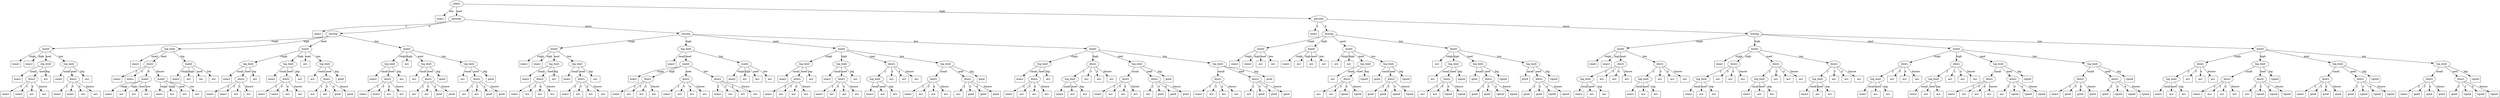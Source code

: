 digraph tree {1[label="safety"];
1->2[label="low"];
2[label="unacc", shape="box"];
1->3[label="med"];
3[label="persons"];
3->4[label="2"];
4[label="unacc", shape="box"];
3->5[label="4"];
5[label="buying"];
5->6[label="vhigh"];
6[label="maint"];
6->7[label="vhigh"];
7[label="unacc", shape="box"];
6->8[label="high"];
8[label="unacc", shape="box"];
6->9[label="med"];
9[label="lug_boot"];
9->10[label="small"];
10[label="unacc", shape="box"];
9->11[label="med"];
11[label="doors"];
11->12[label="2"];
12[label="unacc", shape="box"];
11->13[label="3"];
13[label="unacc", shape="box"];
11->14[label="4"];
14[label="acc", shape="box"];
11->15[label="5more"];
15[label="acc", shape="box"];
9->16[label="big"];
16[label="acc", shape="box"];
6->17[label="low"];
17[label="lug_boot"];
17->18[label="small"];
18[label="unacc", shape="box"];
17->19[label="med"];
19[label="doors"];
19->20[label="2"];
20[label="unacc", shape="box"];
19->21[label="3"];
21[label="unacc", shape="box"];
19->22[label="4"];
22[label="acc", shape="box"];
19->23[label="5more"];
23[label="acc", shape="box"];
17->24[label="big"];
24[label="acc", shape="box"];
5->25[label="high"];
25[label="lug_boot"];
25->26[label="small"];
26[label="unacc", shape="box"];
25->27[label="med"];
27[label="doors"];
27->28[label="2"];
28[label="unacc", shape="box"];
27->29[label="3"];
29[label="unacc", shape="box"];
27->30[label="4"];
30[label="maint"];
30->31[label="vhigh"];
31[label="unacc", shape="box"];
30->32[label="high"];
32[label="acc", shape="box"];
30->33[label="med"];
33[label="acc", shape="box"];
30->34[label="low"];
34[label="acc", shape="box"];
27->35[label="5more"];
35[label="maint"];
35->36[label="vhigh"];
36[label="unacc", shape="box"];
35->37[label="high"];
37[label="acc", shape="box"];
35->38[label="med"];
38[label="acc", shape="box"];
35->39[label="low"];
39[label="acc", shape="box"];
25->40[label="big"];
40[label="maint"];
40->41[label="vhigh"];
41[label="unacc", shape="box"];
40->42[label="high"];
42[label="acc", shape="box"];
40->43[label="med"];
43[label="acc", shape="box"];
40->44[label="low"];
44[label="acc", shape="box"];
5->45[label="med"];
45[label="maint"];
45->46[label="vhigh"];
46[label="lug_boot"];
46->47[label="small"];
47[label="unacc", shape="box"];
46->48[label="med"];
48[label="doors"];
48->49[label="2"];
49[label="unacc", shape="box"];
48->50[label="3"];
50[label="unacc", shape="box"];
48->51[label="4"];
51[label="acc", shape="box"];
48->52[label="5more"];
52[label="acc", shape="box"];
46->53[label="big"];
53[label="acc", shape="box"];
45->54[label="high"];
54[label="lug_boot"];
54->55[label="small"];
55[label="unacc", shape="box"];
54->56[label="med"];
56[label="doors"];
56->57[label="2"];
57[label="unacc", shape="box"];
56->58[label="3"];
58[label="unacc", shape="box"];
56->59[label="4"];
59[label="acc", shape="box"];
56->60[label="5more"];
60[label="acc", shape="box"];
54->61[label="big"];
61[label="acc", shape="box"];
45->62[label="med"];
62[label="acc", shape="box"];
45->63[label="low"];
63[label="lug_boot"];
63->64[label="small"];
64[label="acc", shape="box"];
63->65[label="med"];
65[label="doors"];
65->66[label="2"];
66[label="acc", shape="box"];
65->67[label="3"];
67[label="acc", shape="box"];
65->68[label="4"];
68[label="good", shape="box"];
65->69[label="5more"];
69[label="good", shape="box"];
63->70[label="big"];
70[label="good", shape="box"];
5->71[label="low"];
71[label="maint"];
71->72[label="vhigh"];
72[label="lug_boot"];
72->73[label="small"];
73[label="unacc", shape="box"];
72->74[label="med"];
74[label="doors"];
74->75[label="2"];
75[label="unacc", shape="box"];
74->76[label="3"];
76[label="unacc", shape="box"];
74->77[label="4"];
77[label="acc", shape="box"];
74->78[label="5more"];
78[label="acc", shape="box"];
72->79[label="big"];
79[label="acc", shape="box"];
71->80[label="high"];
80[label="acc", shape="box"];
71->81[label="med"];
81[label="lug_boot"];
81->82[label="small"];
82[label="acc", shape="box"];
81->83[label="med"];
83[label="doors"];
83->84[label="2"];
84[label="acc", shape="box"];
83->85[label="3"];
85[label="acc", shape="box"];
83->86[label="4"];
86[label="good", shape="box"];
83->87[label="5more"];
87[label="good", shape="box"];
81->88[label="big"];
88[label="good", shape="box"];
71->89[label="low"];
89[label="lug_boot"];
89->90[label="small"];
90[label="acc", shape="box"];
89->91[label="med"];
91[label="doors"];
91->92[label="2"];
92[label="acc", shape="box"];
91->93[label="3"];
93[label="acc", shape="box"];
91->94[label="4"];
94[label="good", shape="box"];
91->95[label="5more"];
95[label="good", shape="box"];
89->96[label="big"];
96[label="good", shape="box"];
3->97[label="more"];
97[label="buying"];
97->98[label="vhigh"];
98[label="maint"];
98->99[label="vhigh"];
99[label="unacc", shape="box"];
98->100[label="high"];
100[label="unacc", shape="box"];
98->101[label="med"];
101[label="lug_boot"];
101->102[label="small"];
102[label="unacc", shape="box"];
101->103[label="med"];
103[label="doors"];
103->104[label="2"];
104[label="unacc", shape="box"];
103->105[label="3"];
105[label="acc", shape="box"];
103->106[label="4"];
106[label="acc", shape="box"];
103->107[label="5more"];
107[label="acc", shape="box"];
101->108[label="big"];
108[label="acc", shape="box"];
98->109[label="low"];
109[label="lug_boot"];
109->110[label="small"];
110[label="unacc", shape="box"];
109->111[label="med"];
111[label="doors"];
111->112[label="2"];
112[label="unacc", shape="box"];
111->113[label="3"];
113[label="acc", shape="box"];
111->114[label="4"];
114[label="acc", shape="box"];
111->115[label="5more"];
115[label="acc", shape="box"];
109->116[label="big"];
116[label="acc", shape="box"];
97->117[label="high"];
117[label="lug_boot"];
117->118[label="small"];
118[label="unacc", shape="box"];
117->119[label="med"];
119[label="maint"];
119->120[label="vhigh"];
120[label="unacc", shape="box"];
119->121[label="high"];
121[label="doors"];
121->122[label="2"];
122[label="unacc", shape="box"];
121->123[label="3"];
123[label="acc", shape="box"];
121->124[label="4"];
124[label="acc", shape="box"];
121->125[label="5more"];
125[label="acc", shape="box"];
119->126[label="med"];
126[label="doors"];
126->127[label="2"];
127[label="unacc", shape="box"];
126->128[label="3"];
128[label="acc", shape="box"];
126->129[label="4"];
129[label="acc", shape="box"];
126->130[label="5more"];
130[label="acc", shape="box"];
119->131[label="low"];
131[label="doors"];
131->132[label="2"];
132[label="unacc", shape="box"];
131->133[label="3"];
133[label="acc", shape="box"];
131->134[label="4"];
134[label="acc", shape="box"];
131->135[label="5more"];
135[label="acc", shape="box"];
117->136[label="big"];
136[label="maint"];
136->137[label="vhigh"];
137[label="unacc", shape="box"];
136->138[label="high"];
138[label="acc", shape="box"];
136->139[label="med"];
139[label="acc", shape="box"];
136->140[label="low"];
140[label="acc", shape="box"];
97->141[label="med"];
141[label="maint"];
141->142[label="vhigh"];
142[label="lug_boot"];
142->143[label="small"];
143[label="unacc", shape="box"];
142->144[label="med"];
144[label="doors"];
144->145[label="2"];
145[label="unacc", shape="box"];
144->146[label="3"];
146[label="acc", shape="box"];
144->147[label="4"];
147[label="acc", shape="box"];
144->148[label="5more"];
148[label="acc", shape="box"];
142->149[label="big"];
149[label="acc", shape="box"];
141->150[label="high"];
150[label="lug_boot"];
150->151[label="small"];
151[label="unacc", shape="box"];
150->152[label="med"];
152[label="doors"];
152->153[label="2"];
153[label="unacc", shape="box"];
152->154[label="3"];
154[label="acc", shape="box"];
152->155[label="4"];
155[label="acc", shape="box"];
152->156[label="5more"];
156[label="acc", shape="box"];
150->157[label="big"];
157[label="acc", shape="box"];
141->158[label="med"];
158[label="doors"];
158->159[label="2"];
159[label="lug_boot"];
159->160[label="small"];
160[label="unacc", shape="box"];
159->161[label="med"];
161[label="acc", shape="box"];
159->162[label="big"];
162[label="acc", shape="box"];
158->163[label="3"];
163[label="acc", shape="box"];
158->164[label="4"];
164[label="acc", shape="box"];
158->165[label="5more"];
165[label="acc", shape="box"];
141->166[label="low"];
166[label="lug_boot"];
166->167[label="small"];
167[label="doors"];
167->168[label="2"];
168[label="unacc", shape="box"];
167->169[label="3"];
169[label="acc", shape="box"];
167->170[label="4"];
170[label="acc", shape="box"];
167->171[label="5more"];
171[label="acc", shape="box"];
166->172[label="med"];
172[label="doors"];
172->173[label="2"];
173[label="acc", shape="box"];
172->174[label="3"];
174[label="good", shape="box"];
172->175[label="4"];
175[label="good", shape="box"];
172->176[label="5more"];
176[label="good", shape="box"];
166->177[label="big"];
177[label="good", shape="box"];
97->178[label="low"];
178[label="maint"];
178->179[label="vhigh"];
179[label="lug_boot"];
179->180[label="small"];
180[label="unacc", shape="box"];
179->181[label="med"];
181[label="doors"];
181->182[label="2"];
182[label="unacc", shape="box"];
181->183[label="3"];
183[label="acc", shape="box"];
181->184[label="4"];
184[label="acc", shape="box"];
181->185[label="5more"];
185[label="acc", shape="box"];
179->186[label="big"];
186[label="acc", shape="box"];
178->187[label="high"];
187[label="doors"];
187->188[label="2"];
188[label="lug_boot"];
188->189[label="small"];
189[label="unacc", shape="box"];
188->190[label="med"];
190[label="acc", shape="box"];
188->191[label="big"];
191[label="acc", shape="box"];
187->192[label="3"];
192[label="acc", shape="box"];
187->193[label="4"];
193[label="acc", shape="box"];
187->194[label="5more"];
194[label="acc", shape="box"];
178->195[label="med"];
195[label="lug_boot"];
195->196[label="small"];
196[label="doors"];
196->197[label="2"];
197[label="unacc", shape="box"];
196->198[label="3"];
198[label="acc", shape="box"];
196->199[label="4"];
199[label="acc", shape="box"];
196->200[label="5more"];
200[label="acc", shape="box"];
195->201[label="med"];
201[label="doors"];
201->202[label="2"];
202[label="acc", shape="box"];
201->203[label="3"];
203[label="good", shape="box"];
201->204[label="4"];
204[label="good", shape="box"];
201->205[label="5more"];
205[label="good", shape="box"];
195->206[label="big"];
206[label="good", shape="box"];
178->207[label="low"];
207[label="lug_boot"];
207->208[label="small"];
208[label="doors"];
208->209[label="2"];
209[label="unacc", shape="box"];
208->210[label="3"];
210[label="acc", shape="box"];
208->211[label="4"];
211[label="acc", shape="box"];
208->212[label="5more"];
212[label="acc", shape="box"];
207->213[label="med"];
213[label="doors"];
213->214[label="2"];
214[label="acc", shape="box"];
213->215[label="3"];
215[label="good", shape="box"];
213->216[label="4"];
216[label="good", shape="box"];
213->217[label="5more"];
217[label="good", shape="box"];
207->218[label="big"];
218[label="good", shape="box"];
1->219[label="high"];
219[label="persons"];
219->220[label="2"];
220[label="unacc", shape="box"];
219->221[label="4"];
221[label="buying"];
221->222[label="vhigh"];
222[label="maint"];
222->223[label="vhigh"];
223[label="unacc", shape="box"];
222->224[label="high"];
224[label="unacc", shape="box"];
222->225[label="med"];
225[label="acc", shape="box"];
222->226[label="low"];
226[label="acc", shape="box"];
221->227[label="high"];
227[label="maint"];
227->228[label="vhigh"];
228[label="unacc", shape="box"];
227->229[label="high"];
229[label="acc", shape="box"];
227->230[label="med"];
230[label="acc", shape="box"];
227->231[label="low"];
231[label="acc", shape="box"];
221->232[label="med"];
232[label="maint"];
232->233[label="vhigh"];
233[label="acc", shape="box"];
232->234[label="high"];
234[label="acc", shape="box"];
232->235[label="med"];
235[label="lug_boot"];
235->236[label="small"];
236[label="acc", shape="box"];
235->237[label="med"];
237[label="doors"];
237->238[label="2"];
238[label="acc", shape="box"];
237->239[label="3"];
239[label="acc", shape="box"];
237->240[label="4"];
240[label="vgood", shape="box"];
237->241[label="5more"];
241[label="vgood", shape="box"];
235->242[label="big"];
242[label="vgood", shape="box"];
232->243[label="low"];
243[label="lug_boot"];
243->244[label="small"];
244[label="good", shape="box"];
243->245[label="med"];
245[label="doors"];
245->246[label="2"];
246[label="good", shape="box"];
245->247[label="3"];
247[label="good", shape="box"];
245->248[label="4"];
248[label="vgood", shape="box"];
245->249[label="5more"];
249[label="vgood", shape="box"];
243->250[label="big"];
250[label="vgood", shape="box"];
221->251[label="low"];
251[label="maint"];
251->252[label="vhigh"];
252[label="acc", shape="box"];
251->253[label="high"];
253[label="lug_boot"];
253->254[label="small"];
254[label="acc", shape="box"];
253->255[label="med"];
255[label="doors"];
255->256[label="2"];
256[label="acc", shape="box"];
255->257[label="3"];
257[label="acc", shape="box"];
255->258[label="4"];
258[label="vgood", shape="box"];
255->259[label="5more"];
259[label="vgood", shape="box"];
253->260[label="big"];
260[label="vgood", shape="box"];
251->261[label="med"];
261[label="lug_boot"];
261->262[label="small"];
262[label="good", shape="box"];
261->263[label="med"];
263[label="doors"];
263->264[label="2"];
264[label="good", shape="box"];
263->265[label="3"];
265[label="good", shape="box"];
263->266[label="4"];
266[label="vgood", shape="box"];
263->267[label="5more"];
267[label="vgood", shape="box"];
261->268[label="big"];
268[label="vgood", shape="box"];
251->269[label="low"];
269[label="lug_boot"];
269->270[label="small"];
270[label="good", shape="box"];
269->271[label="med"];
271[label="doors"];
271->272[label="2"];
272[label="good", shape="box"];
271->273[label="3"];
273[label="good", shape="box"];
271->274[label="4"];
274[label="vgood", shape="box"];
271->275[label="5more"];
275[label="vgood", shape="box"];
269->276[label="big"];
276[label="vgood", shape="box"];
219->277[label="more"];
277[label="buying"];
277->278[label="vhigh"];
278[label="maint"];
278->279[label="vhigh"];
279[label="unacc", shape="box"];
278->280[label="high"];
280[label="unacc", shape="box"];
278->281[label="med"];
281[label="doors"];
281->282[label="2"];
282[label="lug_boot"];
282->283[label="small"];
283[label="unacc", shape="box"];
282->284[label="med"];
284[label="acc", shape="box"];
282->285[label="big"];
285[label="acc", shape="box"];
281->286[label="3"];
286[label="acc", shape="box"];
281->287[label="4"];
287[label="acc", shape="box"];
281->288[label="5more"];
288[label="acc", shape="box"];
278->289[label="low"];
289[label="doors"];
289->290[label="2"];
290[label="lug_boot"];
290->291[label="small"];
291[label="unacc", shape="box"];
290->292[label="med"];
292[label="acc", shape="box"];
290->293[label="big"];
293[label="acc", shape="box"];
289->294[label="3"];
294[label="acc", shape="box"];
289->295[label="4"];
295[label="acc", shape="box"];
289->296[label="5more"];
296[label="acc", shape="box"];
277->297[label="high"];
297[label="maint"];
297->298[label="vhigh"];
298[label="unacc", shape="box"];
297->299[label="high"];
299[label="doors"];
299->300[label="2"];
300[label="lug_boot"];
300->301[label="small"];
301[label="unacc", shape="box"];
300->302[label="med"];
302[label="acc", shape="box"];
300->303[label="big"];
303[label="acc", shape="box"];
299->304[label="3"];
304[label="acc", shape="box"];
299->305[label="4"];
305[label="acc", shape="box"];
299->306[label="5more"];
306[label="acc", shape="box"];
297->307[label="med"];
307[label="doors"];
307->308[label="2"];
308[label="lug_boot"];
308->309[label="small"];
309[label="unacc", shape="box"];
308->310[label="med"];
310[label="acc", shape="box"];
308->311[label="big"];
311[label="acc", shape="box"];
307->312[label="3"];
312[label="acc", shape="box"];
307->313[label="4"];
313[label="acc", shape="box"];
307->314[label="5more"];
314[label="acc", shape="box"];
297->315[label="low"];
315[label="doors"];
315->316[label="2"];
316[label="lug_boot"];
316->317[label="small"];
317[label="unacc", shape="box"];
316->318[label="med"];
318[label="acc", shape="box"];
316->319[label="big"];
319[label="acc", shape="box"];
315->320[label="3"];
320[label="acc", shape="box"];
315->321[label="4"];
321[label="acc", shape="box"];
315->322[label="5more"];
322[label="acc", shape="box"];
277->323[label="med"];
323[label="maint"];
323->324[label="vhigh"];
324[label="doors"];
324->325[label="2"];
325[label="lug_boot"];
325->326[label="small"];
326[label="unacc", shape="box"];
325->327[label="med"];
327[label="acc", shape="box"];
325->328[label="big"];
328[label="acc", shape="box"];
324->329[label="3"];
329[label="acc", shape="box"];
324->330[label="4"];
330[label="acc", shape="box"];
324->331[label="5more"];
331[label="acc", shape="box"];
323->332[label="high"];
332[label="doors"];
332->333[label="2"];
333[label="lug_boot"];
333->334[label="small"];
334[label="unacc", shape="box"];
333->335[label="med"];
335[label="acc", shape="box"];
333->336[label="big"];
336[label="acc", shape="box"];
332->337[label="3"];
337[label="acc", shape="box"];
332->338[label="4"];
338[label="acc", shape="box"];
332->339[label="5more"];
339[label="acc", shape="box"];
323->340[label="med"];
340[label="lug_boot"];
340->341[label="small"];
341[label="doors"];
341->342[label="2"];
342[label="unacc", shape="box"];
341->343[label="3"];
343[label="acc", shape="box"];
341->344[label="4"];
344[label="acc", shape="box"];
341->345[label="5more"];
345[label="acc", shape="box"];
340->346[label="med"];
346[label="doors"];
346->347[label="2"];
347[label="acc", shape="box"];
346->348[label="3"];
348[label="vgood", shape="box"];
346->349[label="4"];
349[label="vgood", shape="box"];
346->350[label="5more"];
350[label="vgood", shape="box"];
340->351[label="big"];
351[label="vgood", shape="box"];
323->352[label="low"];
352[label="lug_boot"];
352->353[label="small"];
353[label="doors"];
353->354[label="2"];
354[label="unacc", shape="box"];
353->355[label="3"];
355[label="good", shape="box"];
353->356[label="4"];
356[label="good", shape="box"];
353->357[label="5more"];
357[label="good", shape="box"];
352->358[label="med"];
358[label="doors"];
358->359[label="2"];
359[label="good", shape="box"];
358->360[label="3"];
360[label="vgood", shape="box"];
358->361[label="4"];
361[label="vgood", shape="box"];
358->362[label="5more"];
362[label="vgood", shape="box"];
352->363[label="big"];
363[label="vgood", shape="box"];
277->364[label="low"];
364[label="maint"];
364->365[label="vhigh"];
365[label="doors"];
365->366[label="2"];
366[label="lug_boot"];
366->367[label="small"];
367[label="unacc", shape="box"];
366->368[label="med"];
368[label="acc", shape="box"];
366->369[label="big"];
369[label="acc", shape="box"];
365->370[label="3"];
370[label="acc", shape="box"];
365->371[label="4"];
371[label="acc", shape="box"];
365->372[label="5more"];
372[label="acc", shape="box"];
364->373[label="high"];
373[label="lug_boot"];
373->374[label="small"];
374[label="doors"];
374->375[label="2"];
375[label="unacc", shape="box"];
374->376[label="3"];
376[label="acc", shape="box"];
374->377[label="4"];
377[label="acc", shape="box"];
374->378[label="5more"];
378[label="acc", shape="box"];
373->379[label="med"];
379[label="doors"];
379->380[label="2"];
380[label="acc", shape="box"];
379->381[label="3"];
381[label="vgood", shape="box"];
379->382[label="4"];
382[label="vgood", shape="box"];
379->383[label="5more"];
383[label="vgood", shape="box"];
373->384[label="big"];
384[label="vgood", shape="box"];
364->385[label="med"];
385[label="lug_boot"];
385->386[label="small"];
386[label="doors"];
386->387[label="2"];
387[label="unacc", shape="box"];
386->388[label="3"];
388[label="good", shape="box"];
386->389[label="4"];
389[label="good", shape="box"];
386->390[label="5more"];
390[label="good", shape="box"];
385->391[label="med"];
391[label="doors"];
391->392[label="2"];
392[label="good", shape="box"];
391->393[label="3"];
393[label="vgood", shape="box"];
391->394[label="4"];
394[label="vgood", shape="box"];
391->395[label="5more"];
395[label="vgood", shape="box"];
385->396[label="big"];
396[label="vgood", shape="box"];
364->397[label="low"];
397[label="lug_boot"];
397->398[label="small"];
398[label="doors"];
398->399[label="2"];
399[label="unacc", shape="box"];
398->400[label="3"];
400[label="good", shape="box"];
398->401[label="4"];
401[label="good", shape="box"];
398->402[label="5more"];
402[label="good", shape="box"];
397->403[label="med"];
403[label="doors"];
403->404[label="2"];
404[label="good", shape="box"];
403->405[label="3"];
405[label="vgood", shape="box"];
403->406[label="4"];
406[label="vgood", shape="box"];
403->407[label="5more"];
407[label="vgood", shape="box"];
397->408[label="big"];
408[label="vgood", shape="box"];
}